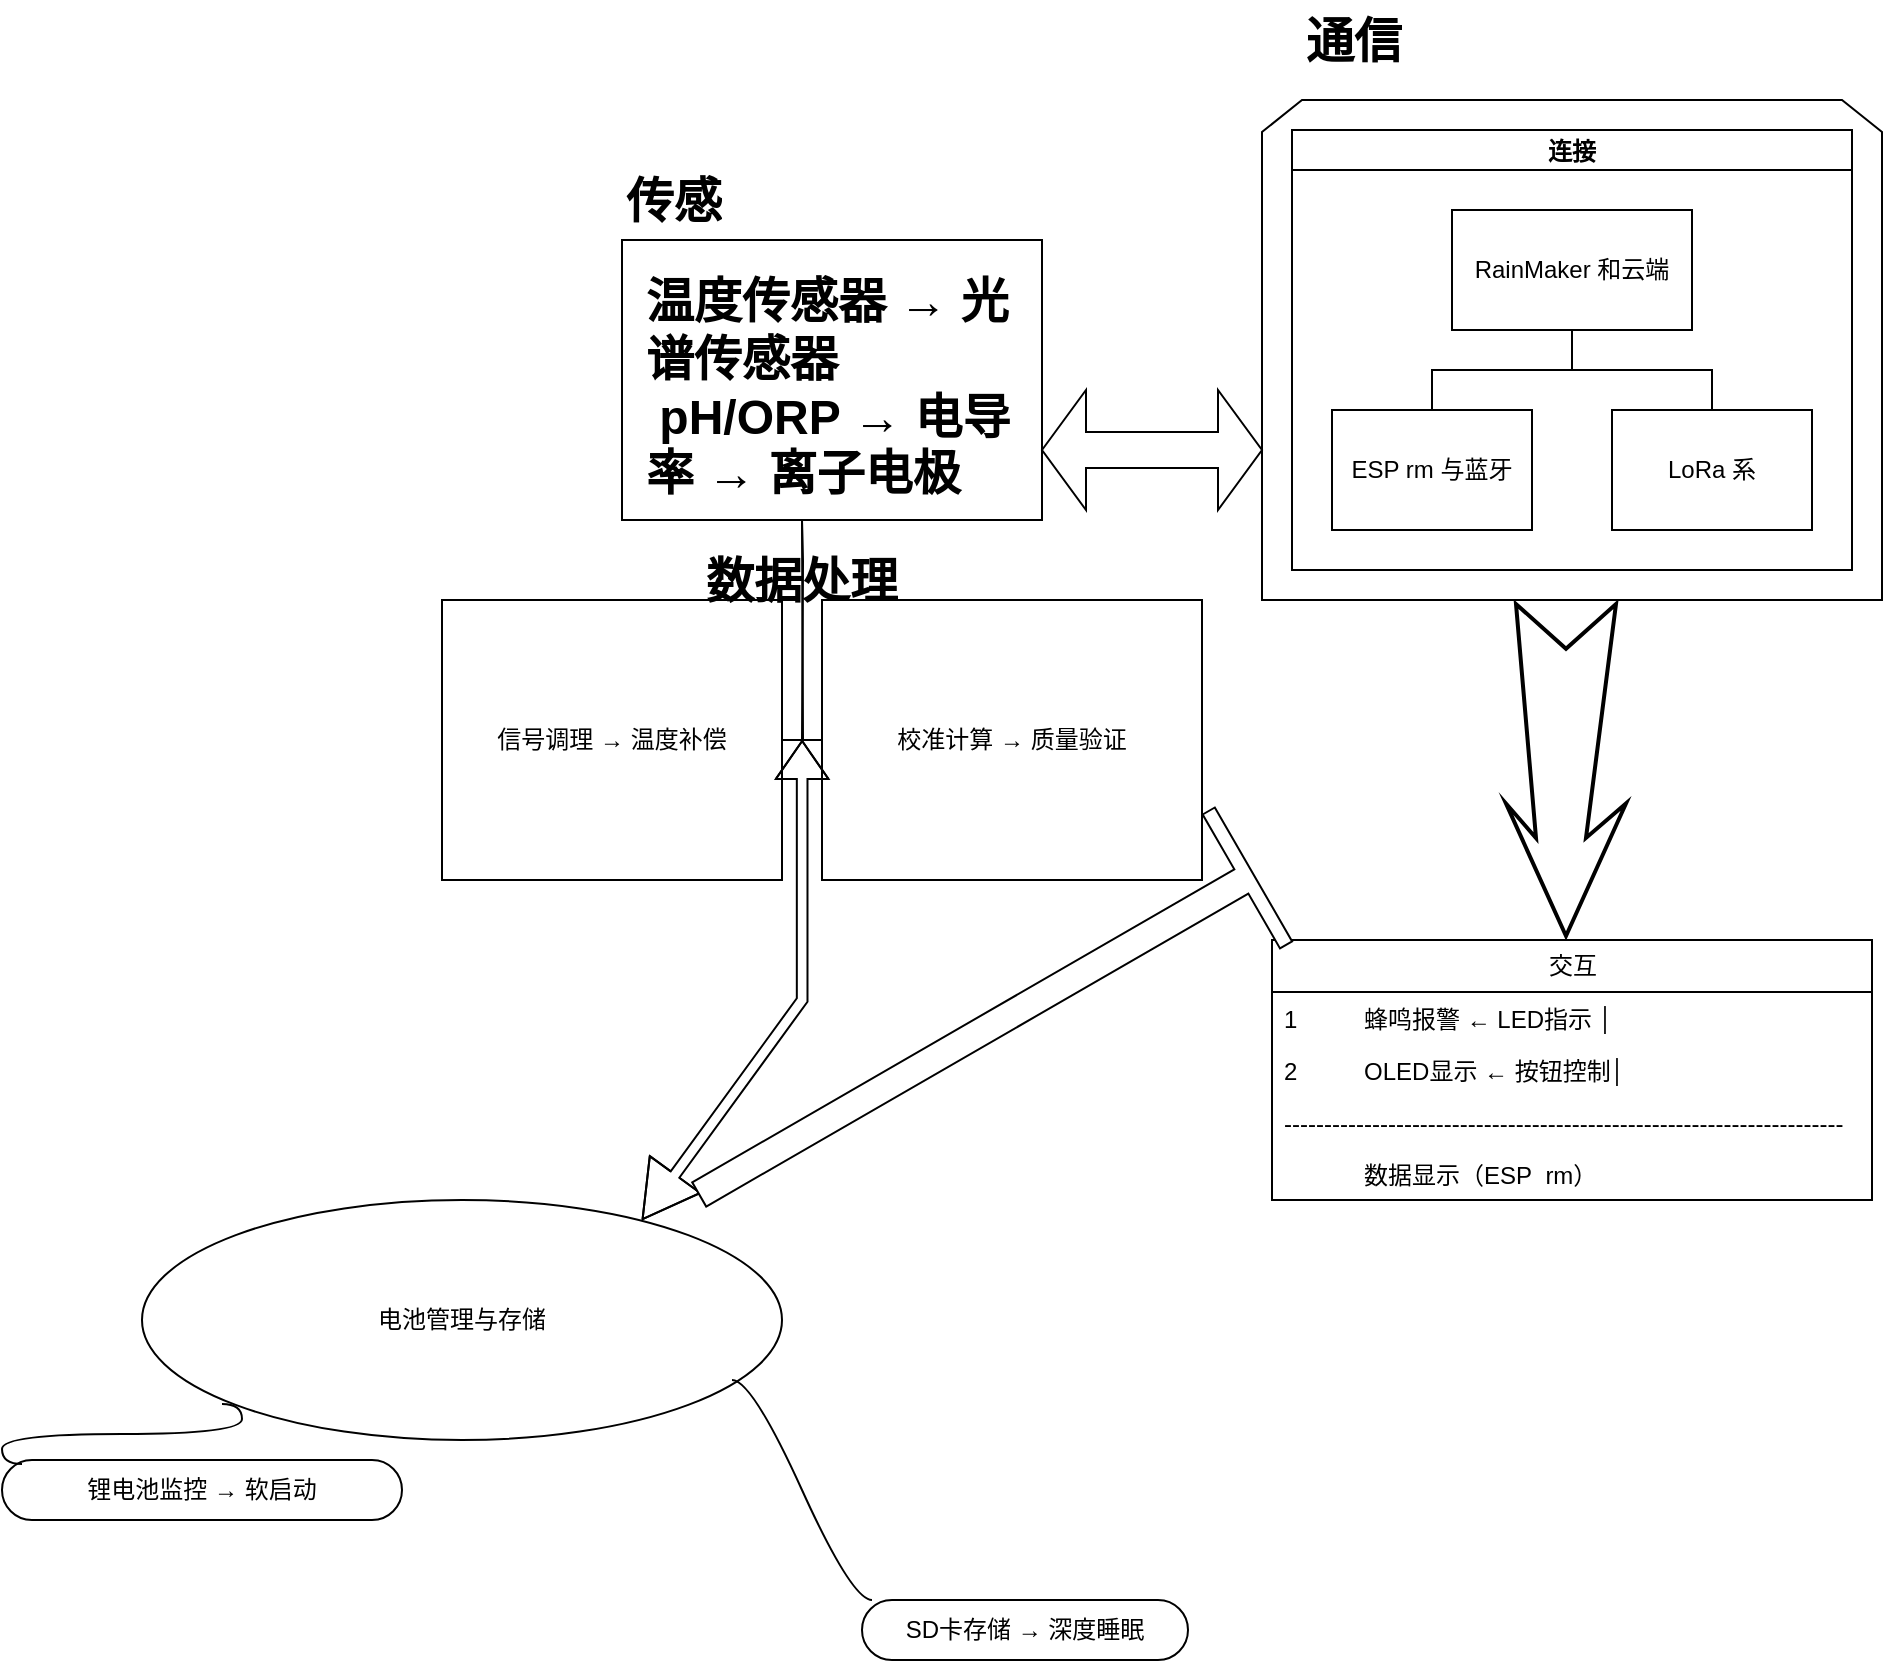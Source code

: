 <mxfile version="26.2.14">
  <diagram id="prtHgNgQTEPvFCAcTncT" name="Page-1">
    <mxGraphModel dx="2206" dy="760" grid="1" gridSize="10" guides="1" tooltips="1" connect="1" arrows="1" fold="1" page="1" pageScale="1" pageWidth="827" pageHeight="1169" math="0" shadow="0">
      <root>
        <mxCell id="0" />
        <mxCell id="1" parent="0" />
        <mxCell id="ztPW5d4EabjY-B8oM5Ry-5" value="&lt;h1 style=&quot;margin-top: 0px;&quot;&gt;传感&lt;/h1&gt;" style="text;html=1;whiteSpace=wrap;overflow=hidden;rounded=0;" vertex="1" parent="1">
          <mxGeometry x="140" y="470" width="180" height="120" as="geometry" />
        </mxCell>
        <mxCell id="ztPW5d4EabjY-B8oM5Ry-6" value="" style="rounded=0;whiteSpace=wrap;html=1;" vertex="1" parent="1">
          <mxGeometry x="140" y="510" width="210" height="140" as="geometry" />
        </mxCell>
        <mxCell id="ztPW5d4EabjY-B8oM5Ry-7" value="&lt;h1 style=&quot;margin-top: 0px;&quot;&gt;温度传感器 → 光谱传感器&amp;nbsp; &amp;nbsp;pH/ORP → 电导率 → 离子电极&lt;/h1&gt;" style="text;html=1;whiteSpace=wrap;overflow=hidden;rounded=0;" vertex="1" parent="1">
          <mxGeometry x="150" y="520" width="190" height="150" as="geometry" />
        </mxCell>
        <mxCell id="ztPW5d4EabjY-B8oM5Ry-10" value="" style="shape=loopLimit;whiteSpace=wrap;html=1;" vertex="1" parent="1">
          <mxGeometry x="460" y="440" width="310" height="250" as="geometry" />
        </mxCell>
        <mxCell id="ztPW5d4EabjY-B8oM5Ry-11" value="&lt;h1 style=&quot;margin-top: 0px;&quot;&gt;通信&lt;/h1&gt;" style="text;html=1;whiteSpace=wrap;overflow=hidden;rounded=0;" vertex="1" parent="1">
          <mxGeometry x="480" y="390" width="180" height="120" as="geometry" />
        </mxCell>
        <mxCell id="ztPW5d4EabjY-B8oM5Ry-16" value="连接" style="swimlane;startSize=20;horizontal=1;containerType=tree;newEdgeStyle={&quot;edgeStyle&quot;:&quot;elbowEdgeStyle&quot;,&quot;startArrow&quot;:&quot;none&quot;,&quot;endArrow&quot;:&quot;none&quot;};" vertex="1" parent="1">
          <mxGeometry x="475" y="455" width="280" height="220" as="geometry" />
        </mxCell>
        <mxCell id="ztPW5d4EabjY-B8oM5Ry-17" value="" style="edgeStyle=elbowEdgeStyle;elbow=vertical;sourcePerimeterSpacing=0;targetPerimeterSpacing=0;startArrow=none;endArrow=none;rounded=0;curved=0;" edge="1" parent="ztPW5d4EabjY-B8oM5Ry-16" source="ztPW5d4EabjY-B8oM5Ry-19" target="ztPW5d4EabjY-B8oM5Ry-20">
          <mxGeometry relative="1" as="geometry" />
        </mxCell>
        <mxCell id="ztPW5d4EabjY-B8oM5Ry-18" value="" style="edgeStyle=elbowEdgeStyle;elbow=vertical;sourcePerimeterSpacing=0;targetPerimeterSpacing=0;startArrow=none;endArrow=none;rounded=0;curved=0;" edge="1" parent="ztPW5d4EabjY-B8oM5Ry-16" source="ztPW5d4EabjY-B8oM5Ry-19" target="ztPW5d4EabjY-B8oM5Ry-21">
          <mxGeometry relative="1" as="geometry" />
        </mxCell>
        <UserObject label="RainMaker 和云端" treeRoot="1" id="ztPW5d4EabjY-B8oM5Ry-19">
          <mxCell style="whiteSpace=wrap;html=1;align=center;treeFolding=1;treeMoving=1;newEdgeStyle={&quot;edgeStyle&quot;:&quot;elbowEdgeStyle&quot;,&quot;startArrow&quot;:&quot;none&quot;,&quot;endArrow&quot;:&quot;none&quot;};" vertex="1" parent="ztPW5d4EabjY-B8oM5Ry-16">
            <mxGeometry x="80" y="40" width="120" height="60" as="geometry" />
          </mxCell>
        </UserObject>
        <mxCell id="ztPW5d4EabjY-B8oM5Ry-20" value="ESP rm 与蓝牙" style="whiteSpace=wrap;html=1;align=center;verticalAlign=middle;treeFolding=1;treeMoving=1;newEdgeStyle={&quot;edgeStyle&quot;:&quot;elbowEdgeStyle&quot;,&quot;startArrow&quot;:&quot;none&quot;,&quot;endArrow&quot;:&quot;none&quot;};" vertex="1" parent="ztPW5d4EabjY-B8oM5Ry-16">
          <mxGeometry x="20" y="140" width="100" height="60" as="geometry" />
        </mxCell>
        <mxCell id="ztPW5d4EabjY-B8oM5Ry-21" value="LoRa 系" style="whiteSpace=wrap;html=1;align=center;verticalAlign=middle;treeFolding=1;treeMoving=1;newEdgeStyle={&quot;edgeStyle&quot;:&quot;elbowEdgeStyle&quot;,&quot;startArrow&quot;:&quot;none&quot;,&quot;endArrow&quot;:&quot;none&quot;};" vertex="1" parent="ztPW5d4EabjY-B8oM5Ry-16">
          <mxGeometry x="160" y="140" width="100" height="60" as="geometry" />
        </mxCell>
        <mxCell id="ztPW5d4EabjY-B8oM5Ry-22" value="" style="shape=doubleArrow;whiteSpace=wrap;html=1;" vertex="1" parent="1">
          <mxGeometry x="350" y="585" width="110" height="60" as="geometry" />
        </mxCell>
        <mxCell id="ztPW5d4EabjY-B8oM5Ry-23" value="交互" style="swimlane;fontStyle=0;childLayout=stackLayout;horizontal=1;startSize=26;fillColor=none;horizontalStack=0;resizeParent=1;resizeParentMax=0;resizeLast=0;collapsible=1;marginBottom=0;html=1;" vertex="1" parent="1">
          <mxGeometry x="465" y="860" width="300" height="130" as="geometry" />
        </mxCell>
        <mxCell id="ztPW5d4EabjY-B8oM5Ry-25" value="1&amp;nbsp; &amp;nbsp; &amp;nbsp; &amp;nbsp; &amp;nbsp;&amp;nbsp;蜂鸣报警 ← LED指示 │" style="text;strokeColor=none;fillColor=none;align=left;verticalAlign=top;spacingLeft=4;spacingRight=4;overflow=hidden;rotatable=0;points=[[0,0.5],[1,0.5]];portConstraint=eastwest;whiteSpace=wrap;html=1;" vertex="1" parent="ztPW5d4EabjY-B8oM5Ry-23">
          <mxGeometry y="26" width="300" height="26" as="geometry" />
        </mxCell>
        <mxCell id="ztPW5d4EabjY-B8oM5Ry-28" value="2&amp;nbsp; &amp;nbsp; &amp;nbsp; &amp;nbsp; &amp;nbsp;&amp;nbsp;OLED显示 ← 按钮控制│" style="text;strokeColor=none;fillColor=none;align=left;verticalAlign=top;spacingLeft=4;spacingRight=4;overflow=hidden;rotatable=0;points=[[0,0.5],[1,0.5]];portConstraint=eastwest;whiteSpace=wrap;html=1;" vertex="1" parent="ztPW5d4EabjY-B8oM5Ry-23">
          <mxGeometry y="52" width="300" height="26" as="geometry" />
        </mxCell>
        <mxCell id="ztPW5d4EabjY-B8oM5Ry-31" value="----------------------------------------------------------------------" style="text;strokeColor=none;fillColor=none;align=left;verticalAlign=top;spacingLeft=4;spacingRight=4;overflow=hidden;rotatable=0;points=[[0,0.5],[1,0.5]];portConstraint=eastwest;whiteSpace=wrap;html=1;" vertex="1" parent="ztPW5d4EabjY-B8oM5Ry-23">
          <mxGeometry y="78" width="300" height="26" as="geometry" />
        </mxCell>
        <mxCell id="ztPW5d4EabjY-B8oM5Ry-30" value="&amp;nbsp; &amp;nbsp; &amp;nbsp; &amp;nbsp; &amp;nbsp; &amp;nbsp; 数据显示（ESP&amp;nbsp; rm）" style="text;strokeColor=none;fillColor=none;align=left;verticalAlign=top;spacingLeft=4;spacingRight=4;overflow=hidden;rotatable=0;points=[[0,0.5],[1,0.5]];portConstraint=eastwest;whiteSpace=wrap;html=1;" vertex="1" parent="ztPW5d4EabjY-B8oM5Ry-23">
          <mxGeometry y="104" width="300" height="26" as="geometry" />
        </mxCell>
        <mxCell id="ztPW5d4EabjY-B8oM5Ry-29" value="" style="shape=mxgraph.arrows.stylised_notched_arrow;html=1;verticalLabelPosition=bottom;verticalAlign=top;strokeWidth=2;strokeColor=#000000;rotation=90;" vertex="1" parent="1">
          <mxGeometry x="529" y="745" width="166" height="60" as="geometry" />
        </mxCell>
        <mxCell id="ztPW5d4EabjY-B8oM5Ry-34" value="" style="edgeStyle=orthogonalEdgeStyle;sourcePerimeterSpacing=0;targetPerimeterSpacing=0;startArrow=none;endArrow=none;rounded=0;targetPortConstraint=eastwest;sourcePortConstraint=northsouth;curved=0;rounded=0;" edge="1" target="ztPW5d4EabjY-B8oM5Ry-36" parent="1">
          <mxGeometry relative="1" as="geometry">
            <mxPoint x="230" y="650" as="sourcePoint" />
          </mxGeometry>
        </mxCell>
        <mxCell id="ztPW5d4EabjY-B8oM5Ry-35" value="" style="edgeStyle=orthogonalEdgeStyle;sourcePerimeterSpacing=0;targetPerimeterSpacing=0;startArrow=none;endArrow=none;rounded=0;targetPortConstraint=eastwest;sourcePortConstraint=northsouth;curved=0;rounded=0;" edge="1" target="ztPW5d4EabjY-B8oM5Ry-37" parent="1">
          <mxGeometry relative="1" as="geometry">
            <mxPoint x="230" y="650" as="sourcePoint" />
          </mxGeometry>
        </mxCell>
        <mxCell id="ztPW5d4EabjY-B8oM5Ry-36" value="信号调理 → 温度补偿" style="whiteSpace=wrap;html=1;align=center;verticalAlign=middle;treeFolding=1;treeMoving=1;" vertex="1" parent="1">
          <mxGeometry x="50" y="690" width="170" height="140" as="geometry" />
        </mxCell>
        <mxCell id="ztPW5d4EabjY-B8oM5Ry-37" value="校准计算 → 质量验证" style="whiteSpace=wrap;html=1;align=center;verticalAlign=middle;treeFolding=1;treeMoving=1;" vertex="1" parent="1">
          <mxGeometry x="240" y="690" width="190" height="140" as="geometry" />
        </mxCell>
        <mxCell id="ztPW5d4EabjY-B8oM5Ry-39" value="&lt;h1 style=&quot;margin-top: 0px;&quot;&gt;数据处理&lt;/h1&gt;" style="text;html=1;whiteSpace=wrap;overflow=hidden;rounded=0;" vertex="1" parent="1">
          <mxGeometry x="180" y="660" width="110" height="40" as="geometry" />
        </mxCell>
        <mxCell id="ztPW5d4EabjY-B8oM5Ry-40" value="电池管理与存储" style="ellipse;whiteSpace=wrap;html=1;align=center;newEdgeStyle={&quot;edgeStyle&quot;:&quot;entityRelationEdgeStyle&quot;,&quot;startArrow&quot;:&quot;none&quot;,&quot;endArrow&quot;:&quot;none&quot;,&quot;segment&quot;:10,&quot;curved&quot;:1,&quot;sourcePerimeterSpacing&quot;:0,&quot;targetPerimeterSpacing&quot;:0};treeFolding=1;treeMoving=1;" vertex="1" parent="1">
          <mxGeometry x="-100" y="990" width="320" height="120" as="geometry" />
        </mxCell>
        <mxCell id="ztPW5d4EabjY-B8oM5Ry-41" value="SD卡存储 → 深度睡眠" style="whiteSpace=wrap;html=1;rounded=1;arcSize=50;align=center;verticalAlign=middle;strokeWidth=1;autosize=1;spacing=4;treeFolding=1;treeMoving=1;newEdgeStyle={&quot;edgeStyle&quot;:&quot;entityRelationEdgeStyle&quot;,&quot;startArrow&quot;:&quot;none&quot;,&quot;endArrow&quot;:&quot;none&quot;,&quot;segment&quot;:10,&quot;curved&quot;:1,&quot;sourcePerimeterSpacing&quot;:0,&quot;targetPerimeterSpacing&quot;:0};" vertex="1" parent="1">
          <mxGeometry x="260" y="1190" width="163" height="30" as="geometry" />
        </mxCell>
        <mxCell id="ztPW5d4EabjY-B8oM5Ry-42" value="" style="edgeStyle=entityRelationEdgeStyle;startArrow=none;endArrow=none;segment=10;curved=1;sourcePerimeterSpacing=0;targetPerimeterSpacing=0;rounded=0;" edge="1" parent="1">
          <mxGeometry relative="1" as="geometry">
            <mxPoint x="195" y="1080" as="sourcePoint" />
            <mxPoint x="265" y="1190" as="targetPoint" />
          </mxGeometry>
        </mxCell>
        <mxCell id="ztPW5d4EabjY-B8oM5Ry-45" value="锂电池监控 → 软启动" style="whiteSpace=wrap;html=1;rounded=1;arcSize=50;align=center;verticalAlign=middle;strokeWidth=1;autosize=1;spacing=4;treeFolding=1;treeMoving=1;newEdgeStyle={&quot;edgeStyle&quot;:&quot;entityRelationEdgeStyle&quot;,&quot;startArrow&quot;:&quot;none&quot;,&quot;endArrow&quot;:&quot;none&quot;,&quot;segment&quot;:10,&quot;curved&quot;:1,&quot;sourcePerimeterSpacing&quot;:0,&quot;targetPerimeterSpacing&quot;:0};" vertex="1" parent="1">
          <mxGeometry x="-170" y="1120" width="200" height="30" as="geometry" />
        </mxCell>
        <mxCell id="ztPW5d4EabjY-B8oM5Ry-46" value="" style="edgeStyle=entityRelationEdgeStyle;startArrow=none;endArrow=none;segment=10;curved=1;sourcePerimeterSpacing=0;targetPerimeterSpacing=0;rounded=0;" edge="1" parent="1">
          <mxGeometry relative="1" as="geometry">
            <mxPoint x="-60" y="1092" as="sourcePoint" />
            <mxPoint x="-160" y="1122" as="targetPoint" />
          </mxGeometry>
        </mxCell>
        <mxCell id="ztPW5d4EabjY-B8oM5Ry-47" value="" style="shape=flexArrow;endArrow=classic;startArrow=classic;html=1;rounded=0;startWidth=24.889;startSize=8.853;exitX=0.781;exitY=0.083;exitDx=0;exitDy=0;exitPerimeter=0;width=5.333;" edge="1" parent="1">
          <mxGeometry width="100" height="100" relative="1" as="geometry">
            <mxPoint x="150.0" y="999.96" as="sourcePoint" />
            <mxPoint x="230.08" y="760" as="targetPoint" />
            <Array as="points">
              <mxPoint x="230.08" y="890" />
            </Array>
          </mxGeometry>
        </mxCell>
        <mxCell id="ztPW5d4EabjY-B8oM5Ry-48" value="" style="shape=tee;whiteSpace=wrap;html=1;rotation=60;dx=14;dy=7;" vertex="1" parent="1">
          <mxGeometry x="278.51" y="747.23" width="77.32" height="320" as="geometry" />
        </mxCell>
      </root>
    </mxGraphModel>
  </diagram>
</mxfile>
